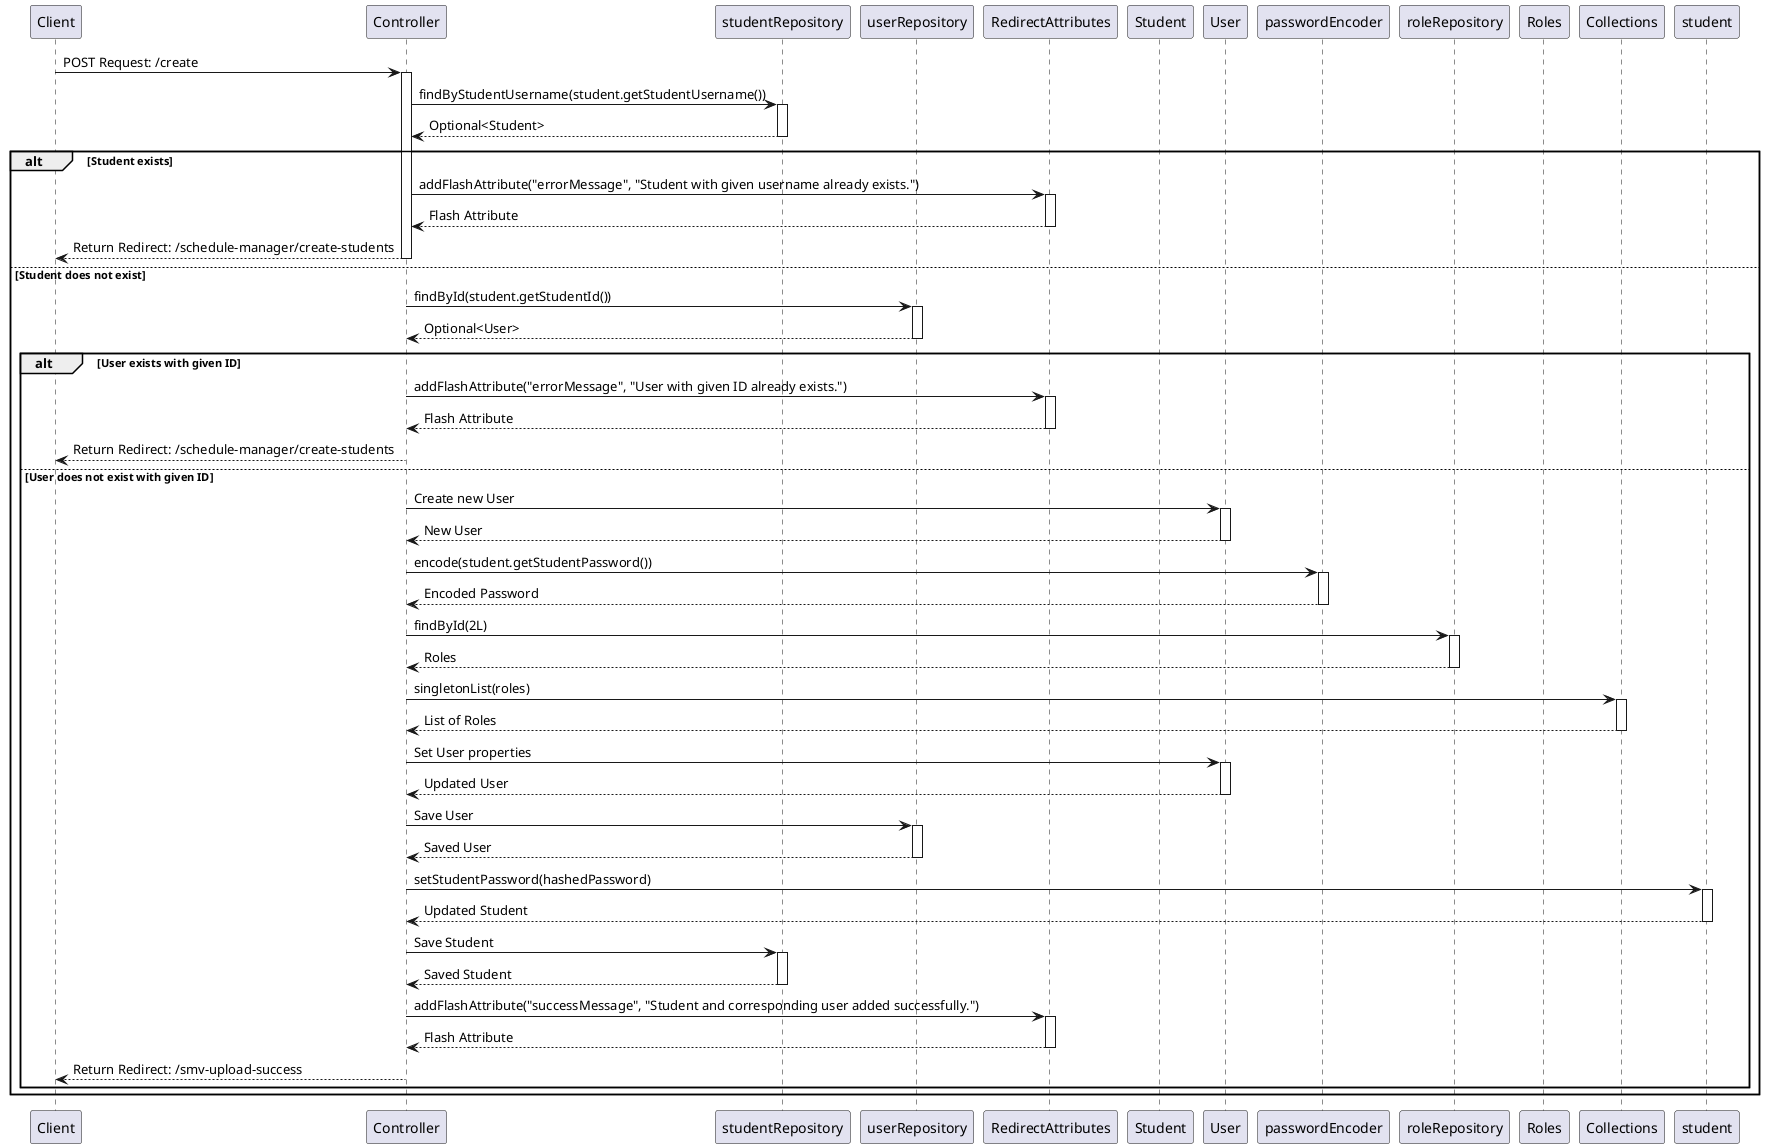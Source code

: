 @startuml
participant Client
participant Controller
participant studentRepository
participant userRepository
participant RedirectAttributes
participant Student
participant User
participant passwordEncoder
participant roleRepository
participant Roles

Client -> Controller: POST Request: /create
activate Controller

Controller -> studentRepository: findByStudentUsername(student.getStudentUsername())
activate studentRepository
studentRepository --> Controller: Optional<Student>
deactivate studentRepository

alt Student exists
    Controller -> RedirectAttributes: addFlashAttribute("errorMessage", "Student with given username already exists.")
    activate RedirectAttributes
    RedirectAttributes --> Controller: Flash Attribute
    deactivate RedirectAttributes

    Controller --> Client: Return Redirect: /schedule-manager/create-students
    deactivate Controller
else Student does not exist
    Controller -> userRepository: findById(student.getStudentId())
    activate userRepository
    userRepository --> Controller: Optional<User>
    deactivate userRepository

    alt User exists with given ID
        Controller -> RedirectAttributes: addFlashAttribute("errorMessage", "User with given ID already exists.")
        activate RedirectAttributes
        RedirectAttributes --> Controller: Flash Attribute
        deactivate RedirectAttributes

        Controller --> Client: Return Redirect: /schedule-manager/create-students
        deactivate Controller
    else User does not exist with given ID
        Controller -> User: Create new User
        activate User
        User --> Controller: New User
        deactivate User

        Controller -> passwordEncoder: encode(student.getStudentPassword())
        activate passwordEncoder
        passwordEncoder --> Controller: Encoded Password
        deactivate passwordEncoder

        Controller -> roleRepository: findById(2L)
        activate roleRepository
        roleRepository --> Controller: Roles
        deactivate roleRepository

        Controller -> Collections: singletonList(roles)
        activate Collections
        Collections --> Controller: List of Roles
        deactivate Collections

        Controller -> User: Set User properties
        activate User
        User --> Controller: Updated User
        deactivate User

        Controller -> userRepository: Save User
        activate userRepository
        userRepository --> Controller: Saved User
        deactivate userRepository

        Controller -> student: setStudentPassword(hashedPassword)
        activate student
        student --> Controller: Updated Student
        deactivate student

        Controller -> studentRepository: Save Student
        activate studentRepository
        studentRepository --> Controller: Saved Student
        deactivate studentRepository

        Controller -> RedirectAttributes: addFlashAttribute("successMessage", "Student and corresponding user added successfully.")
        activate RedirectAttributes
        RedirectAttributes --> Controller: Flash Attribute
        deactivate RedirectAttributes

        Controller --> Client: Return Redirect: /smv-upload-success
        deactivate Controller
    end
end
@enduml
